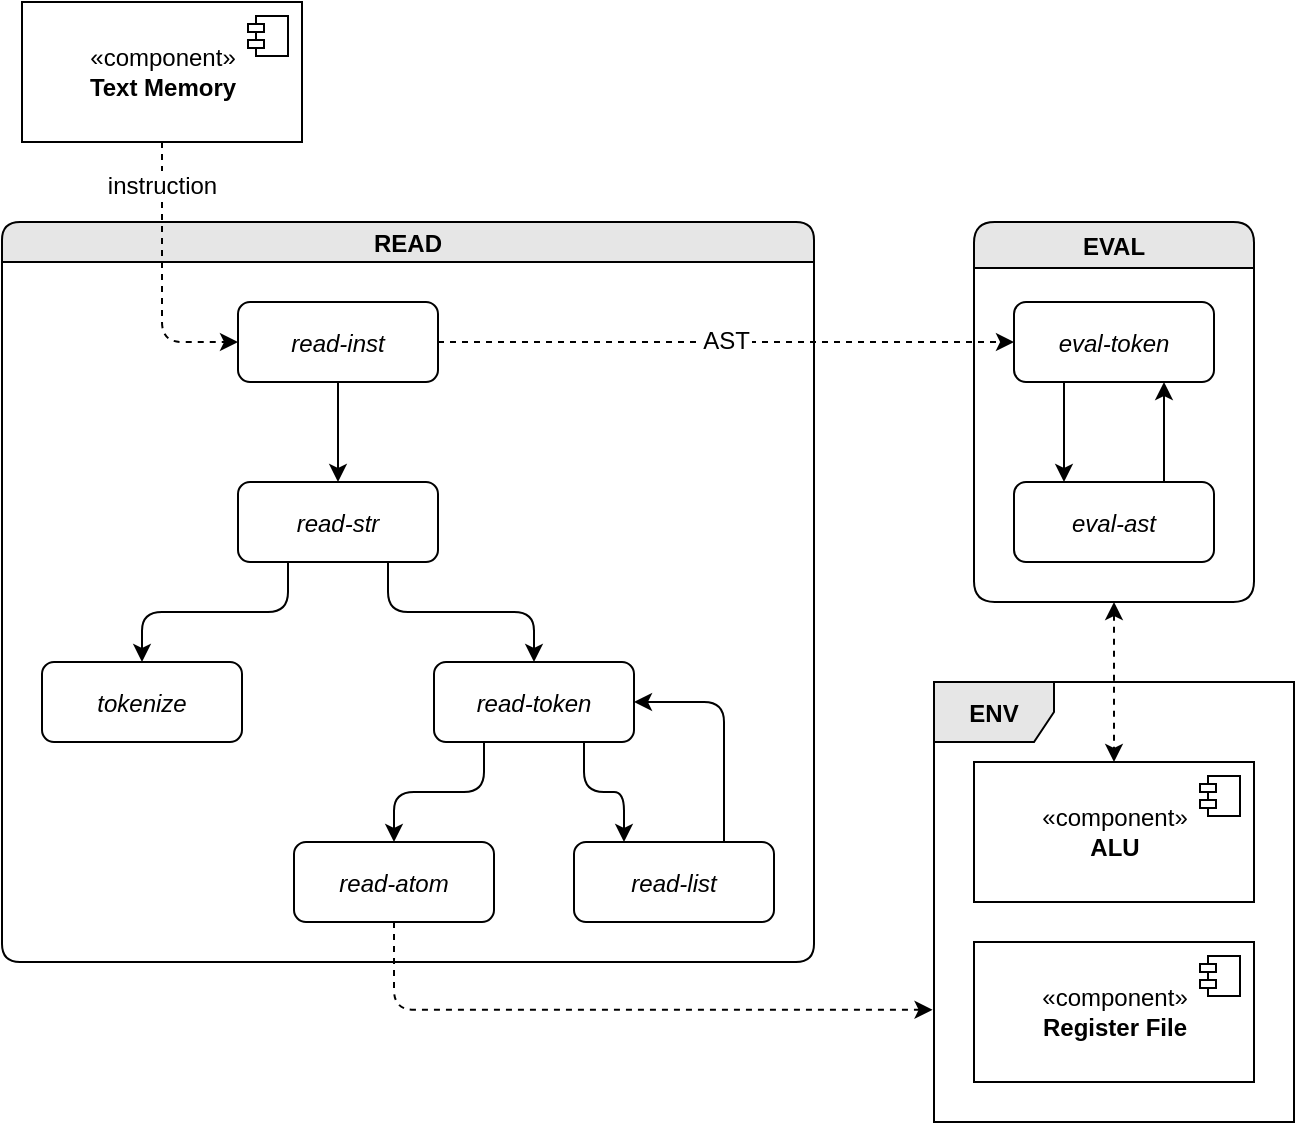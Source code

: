 <mxfile version="24.4.0" type="device">
  <diagram name="Página-1" id="JRfsNzg8YaZ5BOQ35t-S">
    <mxGraphModel dx="804" dy="518" grid="1" gridSize="10" guides="1" tooltips="1" connect="1" arrows="1" fold="1" page="0" pageScale="1" pageWidth="827" pageHeight="1169" math="0" shadow="0">
      <root>
        <mxCell id="0" />
        <mxCell id="1" parent="0" />
        <mxCell id="r7nNvGlKOpMACiNWa7cd-1" value="READ" style="swimlane;startSize=20;horizontal=1;childLayout=treeLayout;horizontalTree=0;sortEdges=1;resizable=0;containerType=tree;fontSize=12;rounded=1;fillColor=#E6E6E6;" parent="1" vertex="1">
          <mxGeometry x="40" y="240" width="406" height="370" as="geometry" />
        </mxCell>
        <mxCell id="r7nNvGlKOpMACiNWa7cd-2" value="read-inst" style="fontStyle=2;rounded=1;fontFamily=Helvetica;" parent="r7nNvGlKOpMACiNWa7cd-1" vertex="1">
          <mxGeometry x="118" y="40" width="100" height="40" as="geometry" />
        </mxCell>
        <mxCell id="r7nNvGlKOpMACiNWa7cd-3" value="read-str" style="rounded=1;fontStyle=2;fontFamily=Helvetica;" parent="r7nNvGlKOpMACiNWa7cd-1" vertex="1">
          <mxGeometry x="118" y="130" width="100" height="40" as="geometry" />
        </mxCell>
        <mxCell id="r7nNvGlKOpMACiNWa7cd-4" value="" style="edgeStyle=elbowEdgeStyle;elbow=vertical;rounded=1;curved=0;sourcePerimeterSpacing=0;targetPerimeterSpacing=0;startSize=6;endSize=6;endArrow=classic;endFill=1;startArrow=none;startFill=0;" parent="r7nNvGlKOpMACiNWa7cd-1" source="r7nNvGlKOpMACiNWa7cd-2" target="r7nNvGlKOpMACiNWa7cd-3" edge="1">
          <mxGeometry relative="1" as="geometry" />
        </mxCell>
        <mxCell id="r7nNvGlKOpMACiNWa7cd-10" value="" style="edgeStyle=elbowEdgeStyle;elbow=vertical;rounded=1;curved=0;sourcePerimeterSpacing=0;targetPerimeterSpacing=0;startSize=6;endSize=6;startArrow=none;startFill=0;exitX=0.25;exitY=1;exitDx=0;exitDy=0;" parent="r7nNvGlKOpMACiNWa7cd-1" source="r7nNvGlKOpMACiNWa7cd-3" target="r7nNvGlKOpMACiNWa7cd-11" edge="1">
          <mxGeometry relative="1" as="geometry">
            <mxPoint x="50" y="310" as="sourcePoint" />
          </mxGeometry>
        </mxCell>
        <mxCell id="r7nNvGlKOpMACiNWa7cd-11" value="tokenize" style="rounded=1;fontStyle=2;fontFamily=Helvetica;" parent="r7nNvGlKOpMACiNWa7cd-1" vertex="1">
          <mxGeometry x="20" y="220" width="100" height="40" as="geometry" />
        </mxCell>
        <mxCell id="r7nNvGlKOpMACiNWa7cd-14" value="" style="edgeStyle=elbowEdgeStyle;elbow=vertical;rounded=1;curved=0;sourcePerimeterSpacing=0;targetPerimeterSpacing=0;startSize=6;endSize=6;endArrow=classic;endFill=1;startArrow=none;startFill=0;exitX=0.75;exitY=1;exitDx=0;exitDy=0;" parent="r7nNvGlKOpMACiNWa7cd-1" source="r7nNvGlKOpMACiNWa7cd-3" target="r7nNvGlKOpMACiNWa7cd-15" edge="1">
          <mxGeometry relative="1" as="geometry">
            <mxPoint x="50" y="310" as="sourcePoint" />
          </mxGeometry>
        </mxCell>
        <mxCell id="r7nNvGlKOpMACiNWa7cd-15" value="read-token" style="rounded=1;fontStyle=2;fontFamily=Helvetica;" parent="r7nNvGlKOpMACiNWa7cd-1" vertex="1">
          <mxGeometry x="216" y="220" width="100" height="40" as="geometry" />
        </mxCell>
        <mxCell id="r7nNvGlKOpMACiNWa7cd-16" value="" style="edgeStyle=elbowEdgeStyle;elbow=vertical;rounded=1;curved=0;sourcePerimeterSpacing=0;targetPerimeterSpacing=0;startSize=6;endSize=6;endArrow=classic;endFill=1;startArrow=none;startFill=0;exitX=0.25;exitY=1;exitDx=0;exitDy=0;" parent="r7nNvGlKOpMACiNWa7cd-1" source="r7nNvGlKOpMACiNWa7cd-15" target="r7nNvGlKOpMACiNWa7cd-17" edge="1">
          <mxGeometry relative="1" as="geometry">
            <mxPoint x="120" y="400" as="sourcePoint" />
          </mxGeometry>
        </mxCell>
        <mxCell id="r7nNvGlKOpMACiNWa7cd-17" value="read-atom" style="rounded=1;fontStyle=2;fontFamily=Helvetica;" parent="r7nNvGlKOpMACiNWa7cd-1" vertex="1">
          <mxGeometry x="146" y="310" width="100" height="40" as="geometry" />
        </mxCell>
        <mxCell id="r7nNvGlKOpMACiNWa7cd-18" value="" style="edgeStyle=elbowEdgeStyle;elbow=vertical;rounded=1;curved=0;sourcePerimeterSpacing=0;targetPerimeterSpacing=0;startSize=6;endSize=6;endArrow=classic;endFill=1;startArrow=none;startFill=0;exitX=0.75;exitY=1;exitDx=0;exitDy=0;entryX=0.25;entryY=0;entryDx=0;entryDy=0;" parent="r7nNvGlKOpMACiNWa7cd-1" source="r7nNvGlKOpMACiNWa7cd-15" target="r7nNvGlKOpMACiNWa7cd-21" edge="1">
          <mxGeometry relative="1" as="geometry">
            <mxPoint x="120" y="400" as="sourcePoint" />
          </mxGeometry>
        </mxCell>
        <mxCell id="r7nNvGlKOpMACiNWa7cd-21" value="read-list" style="rounded=1;fontStyle=2;fontFamily=Helvetica;" parent="r7nNvGlKOpMACiNWa7cd-1" vertex="1">
          <mxGeometry x="286" y="310" width="100" height="40" as="geometry" />
        </mxCell>
        <mxCell id="r7nNvGlKOpMACiNWa7cd-25" value="" style="edgeStyle=elbowEdgeStyle;elbow=vertical;rounded=1;curved=0;sourcePerimeterSpacing=0;targetPerimeterSpacing=0;startSize=6;endSize=6;endArrow=none;endFill=0;startArrow=classic;startFill=1;entryX=0.75;entryY=0;entryDx=0;entryDy=0;exitX=1;exitY=0.5;exitDx=0;exitDy=0;" parent="r7nNvGlKOpMACiNWa7cd-1" source="r7nNvGlKOpMACiNWa7cd-15" target="r7nNvGlKOpMACiNWa7cd-21" edge="1">
          <mxGeometry relative="1" as="geometry">
            <mxPoint x="276" y="270" as="sourcePoint" />
            <mxPoint x="346" y="320" as="targetPoint" />
            <Array as="points">
              <mxPoint x="340" y="240" />
            </Array>
          </mxGeometry>
        </mxCell>
        <mxCell id="r7nNvGlKOpMACiNWa7cd-49" value="EVAL" style="swimlane;rounded=1;fillColor=#E6E6E6;" parent="1" vertex="1">
          <mxGeometry x="526" y="240" width="140" height="190" as="geometry" />
        </mxCell>
        <mxCell id="r7nNvGlKOpMACiNWa7cd-52" value="" style="edgeStyle=orthogonalEdgeStyle;rounded=0;orthogonalLoop=1;jettySize=auto;entryX=0.25;entryY=0;entryDx=0;entryDy=0;exitX=0.25;exitY=1;exitDx=0;exitDy=0;" parent="r7nNvGlKOpMACiNWa7cd-49" source="r7nNvGlKOpMACiNWa7cd-50" target="r7nNvGlKOpMACiNWa7cd-51" edge="1">
          <mxGeometry relative="1" as="geometry" />
        </mxCell>
        <mxCell id="r7nNvGlKOpMACiNWa7cd-50" value="eval-token" style="rounded=1;fontStyle=2;fontFamily=Helvetica;" parent="r7nNvGlKOpMACiNWa7cd-49" vertex="1">
          <mxGeometry x="20" y="40" width="100" height="40" as="geometry" />
        </mxCell>
        <mxCell id="r7nNvGlKOpMACiNWa7cd-51" value="eval-ast" style="rounded=1;fontStyle=2;fontFamily=Helvetica;" parent="r7nNvGlKOpMACiNWa7cd-49" vertex="1">
          <mxGeometry x="20" y="130" width="100" height="40" as="geometry" />
        </mxCell>
        <mxCell id="r7nNvGlKOpMACiNWa7cd-54" value="" style="edgeStyle=orthogonalEdgeStyle;rounded=0;orthogonalLoop=1;jettySize=auto;entryX=0.75;entryY=1;entryDx=0;entryDy=0;exitX=0.75;exitY=0;exitDx=0;exitDy=0;" parent="r7nNvGlKOpMACiNWa7cd-49" source="r7nNvGlKOpMACiNWa7cd-51" target="r7nNvGlKOpMACiNWa7cd-50" edge="1">
          <mxGeometry relative="1" as="geometry">
            <mxPoint x="55" y="90" as="sourcePoint" />
            <mxPoint x="55" y="140" as="targetPoint" />
          </mxGeometry>
        </mxCell>
        <mxCell id="r7nNvGlKOpMACiNWa7cd-56" value="" style="endArrow=classic;rounded=0;exitX=1;exitY=0.5;exitDx=0;exitDy=0;entryX=0;entryY=0.5;entryDx=0;entryDy=0;dashed=1;strokeWidth=1;" parent="1" source="r7nNvGlKOpMACiNWa7cd-2" target="r7nNvGlKOpMACiNWa7cd-50" edge="1">
          <mxGeometry width="50" height="50" relative="1" as="geometry">
            <mxPoint x="380" y="340" as="sourcePoint" />
            <mxPoint x="430" y="290" as="targetPoint" />
          </mxGeometry>
        </mxCell>
        <mxCell id="lc0LaRIL4ASI05uKJP0S-4" value="AST" style="edgeLabel;align=center;verticalAlign=middle;resizable=0;points=[];spacing=2;fontSize=12;fontFamily=Helvetica;fontStyle=0;spacingBottom=4;" parent="r7nNvGlKOpMACiNWa7cd-56" vertex="1" connectable="0">
          <mxGeometry relative="1" as="geometry">
            <mxPoint as="offset" />
          </mxGeometry>
        </mxCell>
        <mxCell id="r7nNvGlKOpMACiNWa7cd-59" value="" style="endArrow=classic;rounded=1;entryX=0;entryY=0.5;entryDx=0;entryDy=0;dashed=1;strokeWidth=1;edgeStyle=orthogonalEdgeStyle;exitX=0.5;exitY=1;exitDx=0;exitDy=0;" parent="1" source="lc0LaRIL4ASI05uKJP0S-1" target="r7nNvGlKOpMACiNWa7cd-2" edge="1">
          <mxGeometry width="50" height="50" relative="1" as="geometry">
            <mxPoint x="120" y="200" as="sourcePoint" />
            <mxPoint x="166" y="170" as="targetPoint" />
            <Array as="points">
              <mxPoint x="120" y="300" />
            </Array>
          </mxGeometry>
        </mxCell>
        <mxCell id="lc0LaRIL4ASI05uKJP0S-3" value="instruction" style="edgeLabel;align=center;verticalAlign=middle;resizable=0;points=[];fontSize=12;fontStyle=0;fontFamily=Helvetica;" parent="r7nNvGlKOpMACiNWa7cd-59" vertex="1" connectable="0">
          <mxGeometry x="-0.646" relative="1" as="geometry">
            <mxPoint y="-4" as="offset" />
          </mxGeometry>
        </mxCell>
        <mxCell id="r7nNvGlKOpMACiNWa7cd-87" value="" style="endArrow=classic;rounded=1;exitX=0.5;exitY=1;exitDx=0;exitDy=0;entryX=0.5;entryY=0;entryDx=0;entryDy=0;edgeStyle=orthogonalEdgeStyle;startArrow=classic;startFill=1;strokeWidth=1;dashed=1;" parent="1" source="r7nNvGlKOpMACiNWa7cd-49" target="B4ZhFoXUUHLdQDF_ri7t-1" edge="1">
          <mxGeometry width="50" height="50" relative="1" as="geometry">
            <mxPoint x="490" y="550" as="sourcePoint" />
            <mxPoint x="540" y="500" as="targetPoint" />
          </mxGeometry>
        </mxCell>
        <mxCell id="B4ZhFoXUUHLdQDF_ri7t-1" value="&lt;span style=&quot;font-weight: normal;&quot;&gt;«component»&lt;/span&gt;&lt;br&gt;ALU" style="dropTarget=0;fontSize=12;fontStyle=1;html=1;" parent="1" vertex="1">
          <mxGeometry x="526" y="510" width="140" height="70" as="geometry" />
        </mxCell>
        <mxCell id="B4ZhFoXUUHLdQDF_ri7t-2" value="" style="shape=module;jettyWidth=8;jettyHeight=4;" parent="B4ZhFoXUUHLdQDF_ri7t-1" vertex="1">
          <mxGeometry x="1" width="20" height="20" relative="1" as="geometry">
            <mxPoint x="-27" y="7" as="offset" />
          </mxGeometry>
        </mxCell>
        <mxCell id="B4ZhFoXUUHLdQDF_ri7t-3" value="«component»&lt;br&gt;&lt;b&gt;Register File&lt;/b&gt;" style="dropTarget=0;fontSize=12;html=1;" parent="1" vertex="1">
          <mxGeometry x="526" y="600" width="140" height="70" as="geometry" />
        </mxCell>
        <mxCell id="B4ZhFoXUUHLdQDF_ri7t-4" value="" style="shape=module;jettyWidth=8;jettyHeight=4;" parent="B4ZhFoXUUHLdQDF_ri7t-3" vertex="1">
          <mxGeometry x="1" width="20" height="20" relative="1" as="geometry">
            <mxPoint x="-27" y="7" as="offset" />
          </mxGeometry>
        </mxCell>
        <mxCell id="lc0LaRIL4ASI05uKJP0S-1" value="&lt;span style=&quot;font-weight: normal;&quot;&gt;«component»&lt;/span&gt;&lt;br&gt;Text Memory" style="dropTarget=0;fontSize=12;fontStyle=1;html=1;" parent="1" vertex="1">
          <mxGeometry x="50" y="130" width="140" height="70" as="geometry" />
        </mxCell>
        <mxCell id="lc0LaRIL4ASI05uKJP0S-2" value="" style="shape=module;jettyWidth=8;jettyHeight=4;" parent="lc0LaRIL4ASI05uKJP0S-1" vertex="1">
          <mxGeometry x="1" width="20" height="20" relative="1" as="geometry">
            <mxPoint x="-27" y="7" as="offset" />
          </mxGeometry>
        </mxCell>
        <mxCell id="r7nNvGlKOpMACiNWa7cd-82" value="ENV" style="shape=umlFrame;pointerEvents=0;fillColor=#E6E6E6;fontStyle=1;strokeWidth=1;perimeterSpacing=0;" parent="1" vertex="1">
          <mxGeometry x="506" y="470" width="180" height="220" as="geometry" />
        </mxCell>
        <mxCell id="cLEtlIDDs4ptI16SrnOB-1" value="" style="endArrow=classic;html=1;rounded=1;entryX=-0.004;entryY=0.745;entryDx=0;entryDy=0;entryPerimeter=0;exitX=0.5;exitY=1;exitDx=0;exitDy=0;edgeStyle=orthogonalEdgeStyle;dashed=1;" edge="1" parent="1" source="r7nNvGlKOpMACiNWa7cd-17" target="r7nNvGlKOpMACiNWa7cd-82">
          <mxGeometry width="50" height="50" relative="1" as="geometry">
            <mxPoint x="340" y="460" as="sourcePoint" />
            <mxPoint x="390" y="410" as="targetPoint" />
            <Array as="points">
              <mxPoint x="236" y="634" />
            </Array>
          </mxGeometry>
        </mxCell>
      </root>
    </mxGraphModel>
  </diagram>
</mxfile>
